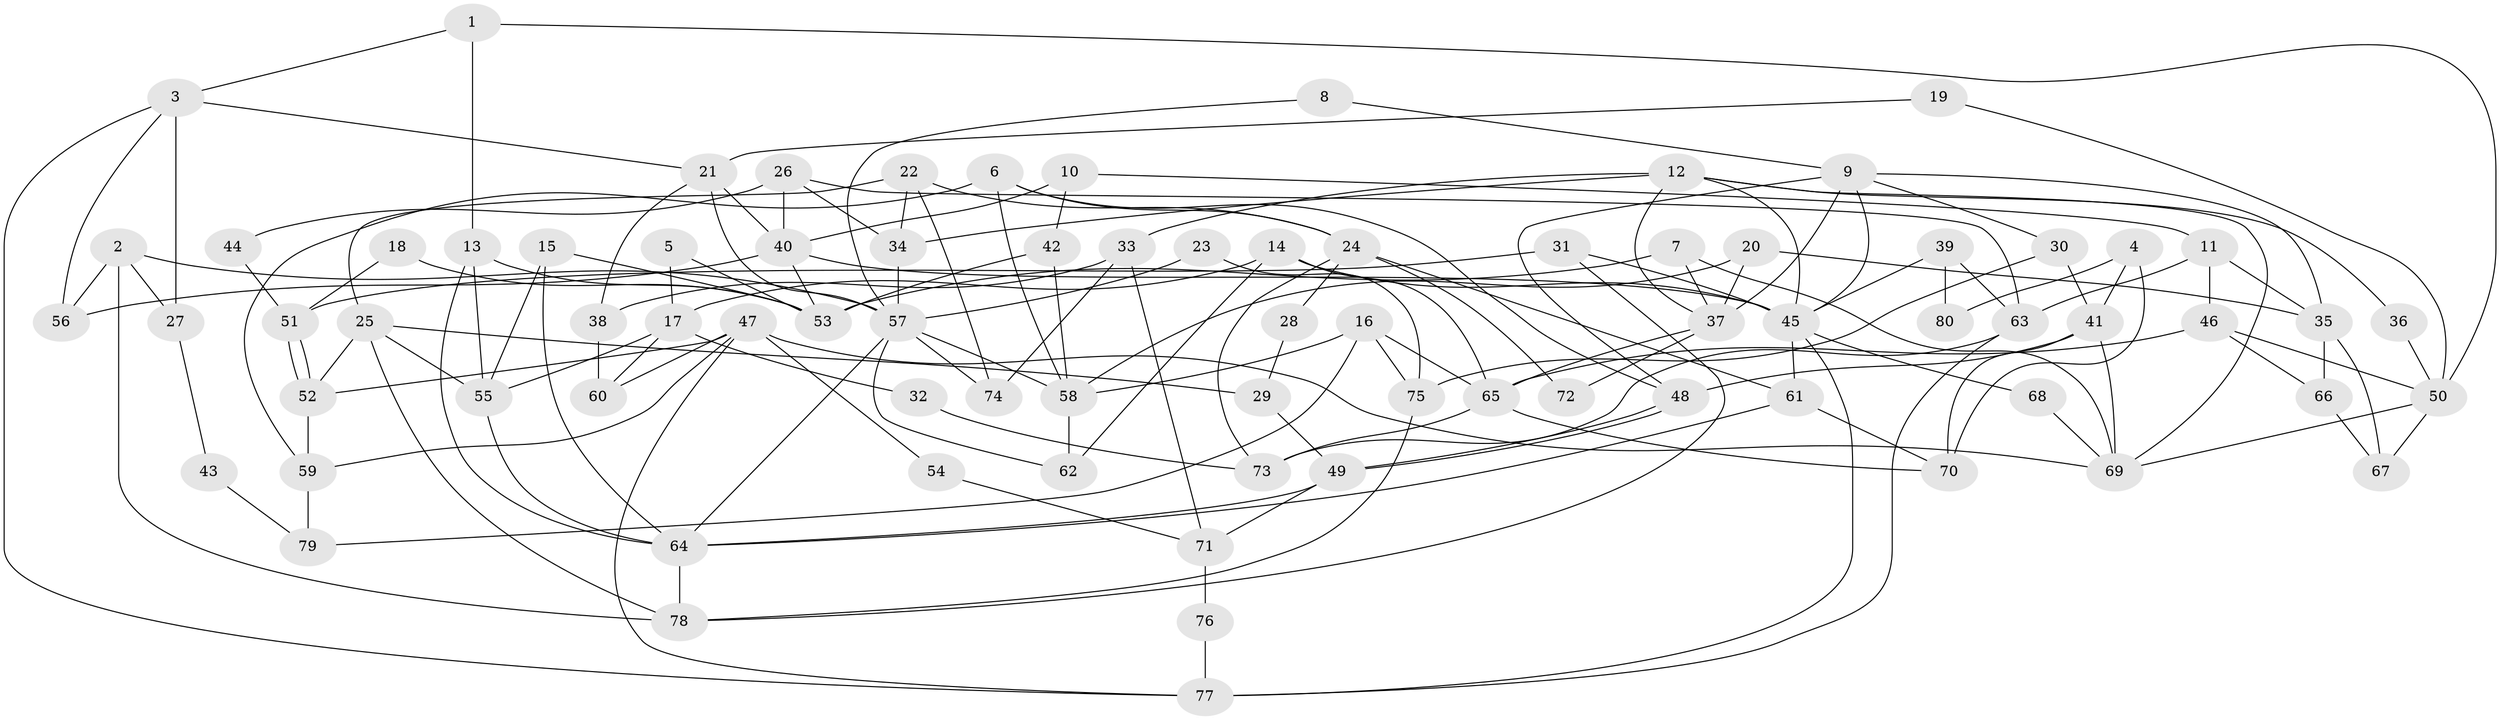 // Generated by graph-tools (version 1.1) at 2025/50/03/09/25 04:50:53]
// undirected, 80 vertices, 160 edges
graph export_dot {
graph [start="1"]
  node [color=gray90,style=filled];
  1;
  2;
  3;
  4;
  5;
  6;
  7;
  8;
  9;
  10;
  11;
  12;
  13;
  14;
  15;
  16;
  17;
  18;
  19;
  20;
  21;
  22;
  23;
  24;
  25;
  26;
  27;
  28;
  29;
  30;
  31;
  32;
  33;
  34;
  35;
  36;
  37;
  38;
  39;
  40;
  41;
  42;
  43;
  44;
  45;
  46;
  47;
  48;
  49;
  50;
  51;
  52;
  53;
  54;
  55;
  56;
  57;
  58;
  59;
  60;
  61;
  62;
  63;
  64;
  65;
  66;
  67;
  68;
  69;
  70;
  71;
  72;
  73;
  74;
  75;
  76;
  77;
  78;
  79;
  80;
  1 -- 3;
  1 -- 50;
  1 -- 13;
  2 -- 57;
  2 -- 78;
  2 -- 27;
  2 -- 56;
  3 -- 77;
  3 -- 21;
  3 -- 27;
  3 -- 56;
  4 -- 41;
  4 -- 70;
  4 -- 80;
  5 -- 17;
  5 -- 53;
  6 -- 48;
  6 -- 58;
  6 -- 24;
  6 -- 59;
  7 -- 69;
  7 -- 37;
  7 -- 53;
  8 -- 9;
  8 -- 57;
  9 -- 45;
  9 -- 35;
  9 -- 30;
  9 -- 37;
  9 -- 48;
  10 -- 42;
  10 -- 40;
  10 -- 11;
  11 -- 63;
  11 -- 35;
  11 -- 46;
  12 -- 69;
  12 -- 45;
  12 -- 33;
  12 -- 34;
  12 -- 36;
  12 -- 37;
  13 -- 53;
  13 -- 55;
  13 -- 64;
  14 -- 45;
  14 -- 65;
  14 -- 17;
  14 -- 62;
  15 -- 55;
  15 -- 64;
  15 -- 53;
  16 -- 58;
  16 -- 75;
  16 -- 65;
  16 -- 79;
  17 -- 55;
  17 -- 32;
  17 -- 60;
  18 -- 51;
  18 -- 53;
  19 -- 21;
  19 -- 50;
  20 -- 37;
  20 -- 58;
  20 -- 35;
  21 -- 38;
  21 -- 40;
  21 -- 57;
  22 -- 24;
  22 -- 34;
  22 -- 25;
  22 -- 74;
  23 -- 75;
  23 -- 57;
  24 -- 61;
  24 -- 28;
  24 -- 72;
  24 -- 73;
  25 -- 52;
  25 -- 29;
  25 -- 55;
  25 -- 78;
  26 -- 40;
  26 -- 34;
  26 -- 44;
  26 -- 63;
  27 -- 43;
  28 -- 29;
  29 -- 49;
  30 -- 41;
  30 -- 75;
  31 -- 78;
  31 -- 45;
  31 -- 51;
  32 -- 73;
  33 -- 74;
  33 -- 38;
  33 -- 71;
  34 -- 57;
  35 -- 66;
  35 -- 67;
  36 -- 50;
  37 -- 65;
  37 -- 72;
  38 -- 60;
  39 -- 45;
  39 -- 63;
  39 -- 80;
  40 -- 56;
  40 -- 53;
  40 -- 45;
  41 -- 48;
  41 -- 69;
  41 -- 70;
  42 -- 58;
  42 -- 53;
  43 -- 79;
  44 -- 51;
  45 -- 61;
  45 -- 68;
  45 -- 77;
  46 -- 65;
  46 -- 50;
  46 -- 66;
  47 -- 52;
  47 -- 77;
  47 -- 54;
  47 -- 59;
  47 -- 60;
  47 -- 69;
  48 -- 49;
  48 -- 49;
  49 -- 64;
  49 -- 71;
  50 -- 67;
  50 -- 69;
  51 -- 52;
  51 -- 52;
  52 -- 59;
  54 -- 71;
  55 -- 64;
  57 -- 64;
  57 -- 58;
  57 -- 62;
  57 -- 74;
  58 -- 62;
  59 -- 79;
  61 -- 70;
  61 -- 64;
  63 -- 73;
  63 -- 77;
  64 -- 78;
  65 -- 70;
  65 -- 73;
  66 -- 67;
  68 -- 69;
  71 -- 76;
  75 -- 78;
  76 -- 77;
}
